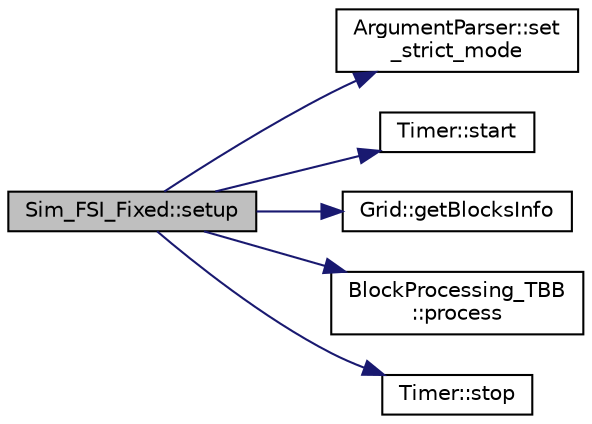 digraph "Sim_FSI_Fixed::setup"
{
  edge [fontname="Helvetica",fontsize="10",labelfontname="Helvetica",labelfontsize="10"];
  node [fontname="Helvetica",fontsize="10",shape=record];
  rankdir="LR";
  Node1 [label="Sim_FSI_Fixed::setup",height=0.2,width=0.4,color="black", fillcolor="grey75", style="filled", fontcolor="black"];
  Node1 -> Node2 [color="midnightblue",fontsize="10",style="solid",fontname="Helvetica"];
  Node2 [label="ArgumentParser::set\l_strict_mode",height=0.2,width=0.4,color="black", fillcolor="white", style="filled",URL="$class_argument_parser.html#af30fc2364f2e0cf72e9ce17bf30fd645"];
  Node1 -> Node3 [color="midnightblue",fontsize="10",style="solid",fontname="Helvetica"];
  Node3 [label="Timer::start",height=0.2,width=0.4,color="black", fillcolor="white", style="filled",URL="$class_timer.html#a3a8b5272198d029779dc9302a54305a8"];
  Node1 -> Node4 [color="midnightblue",fontsize="10",style="solid",fontname="Helvetica"];
  Node4 [label="Grid::getBlocksInfo",height=0.2,width=0.4,color="black", fillcolor="white", style="filled",URL="$class_grid.html#a39aa8cb7fad1abcfe40fdd77d9b72d8a"];
  Node1 -> Node5 [color="midnightblue",fontsize="10",style="solid",fontname="Helvetica"];
  Node5 [label="BlockProcessing_TBB\l::process",height=0.2,width=0.4,color="black", fillcolor="white", style="filled",URL="$class_block_processing___t_b_b.html#afb4ac5aee8af3d4e9f3a0f572bdd0a04"];
  Node1 -> Node6 [color="midnightblue",fontsize="10",style="solid",fontname="Helvetica"];
  Node6 [label="Timer::stop",height=0.2,width=0.4,color="black", fillcolor="white", style="filled",URL="$class_timer.html#a988f79aa183d9d5473c13106f5babe48"];
}

